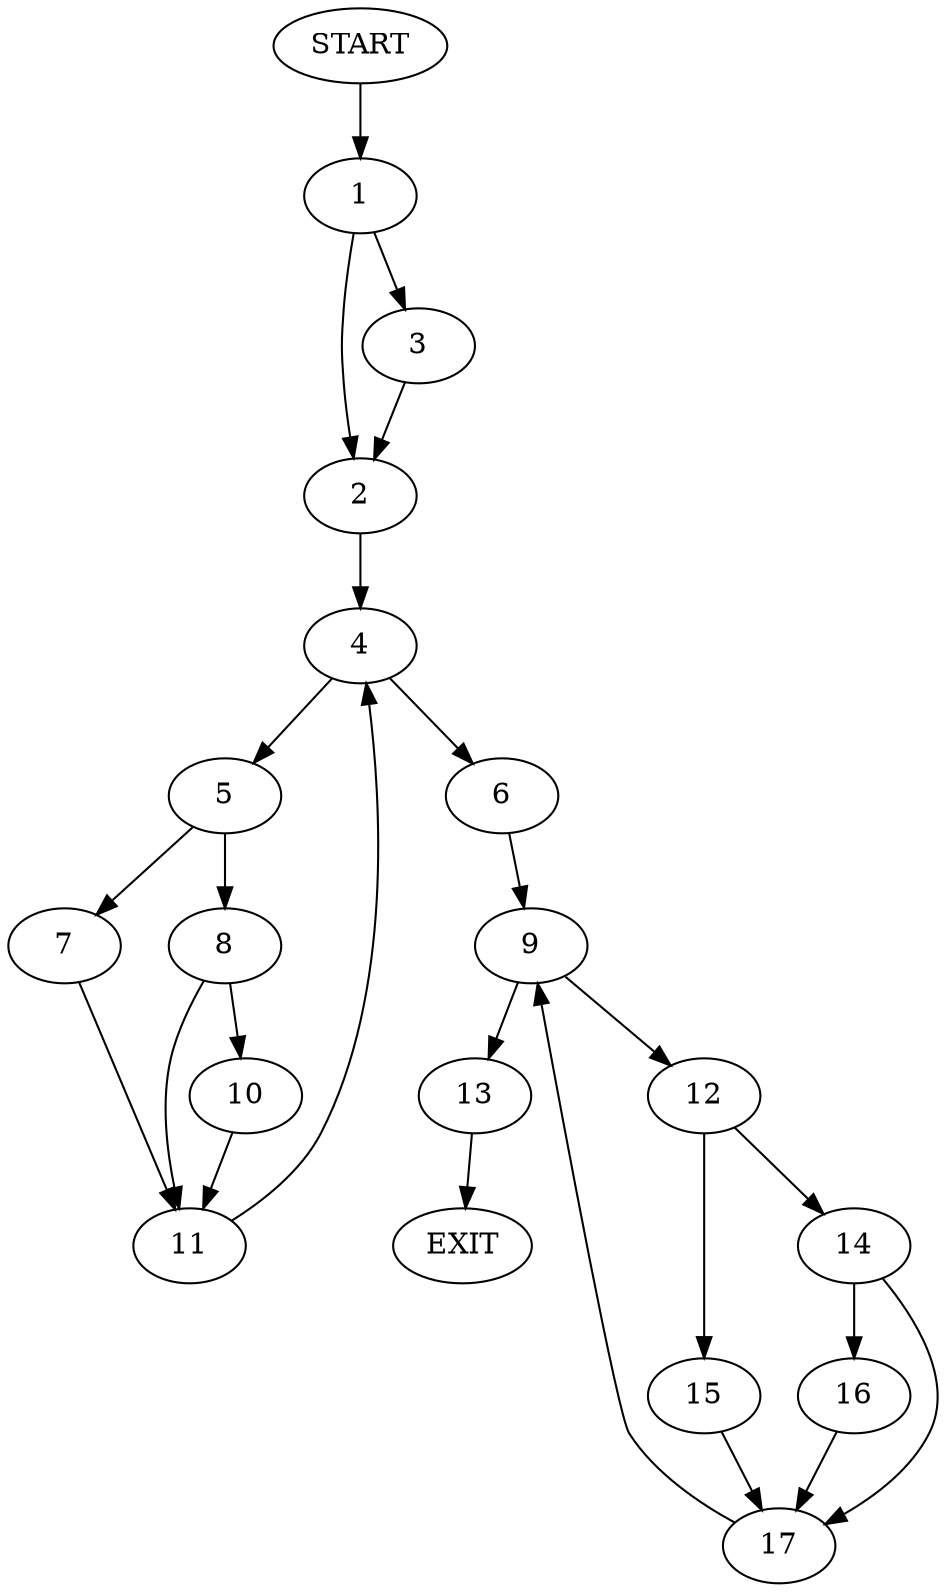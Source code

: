 digraph {
0 [label="START"]
18 [label="EXIT"]
0 -> 1
1 -> 2
1 -> 3
2 -> 4
3 -> 2
4 -> 5
4 -> 6
5 -> 7
5 -> 8
6 -> 9
8 -> 10
8 -> 11
7 -> 11
11 -> 4
10 -> 11
9 -> 12
9 -> 13
13 -> 18
12 -> 14
12 -> 15
14 -> 16
14 -> 17
15 -> 17
17 -> 9
16 -> 17
}
